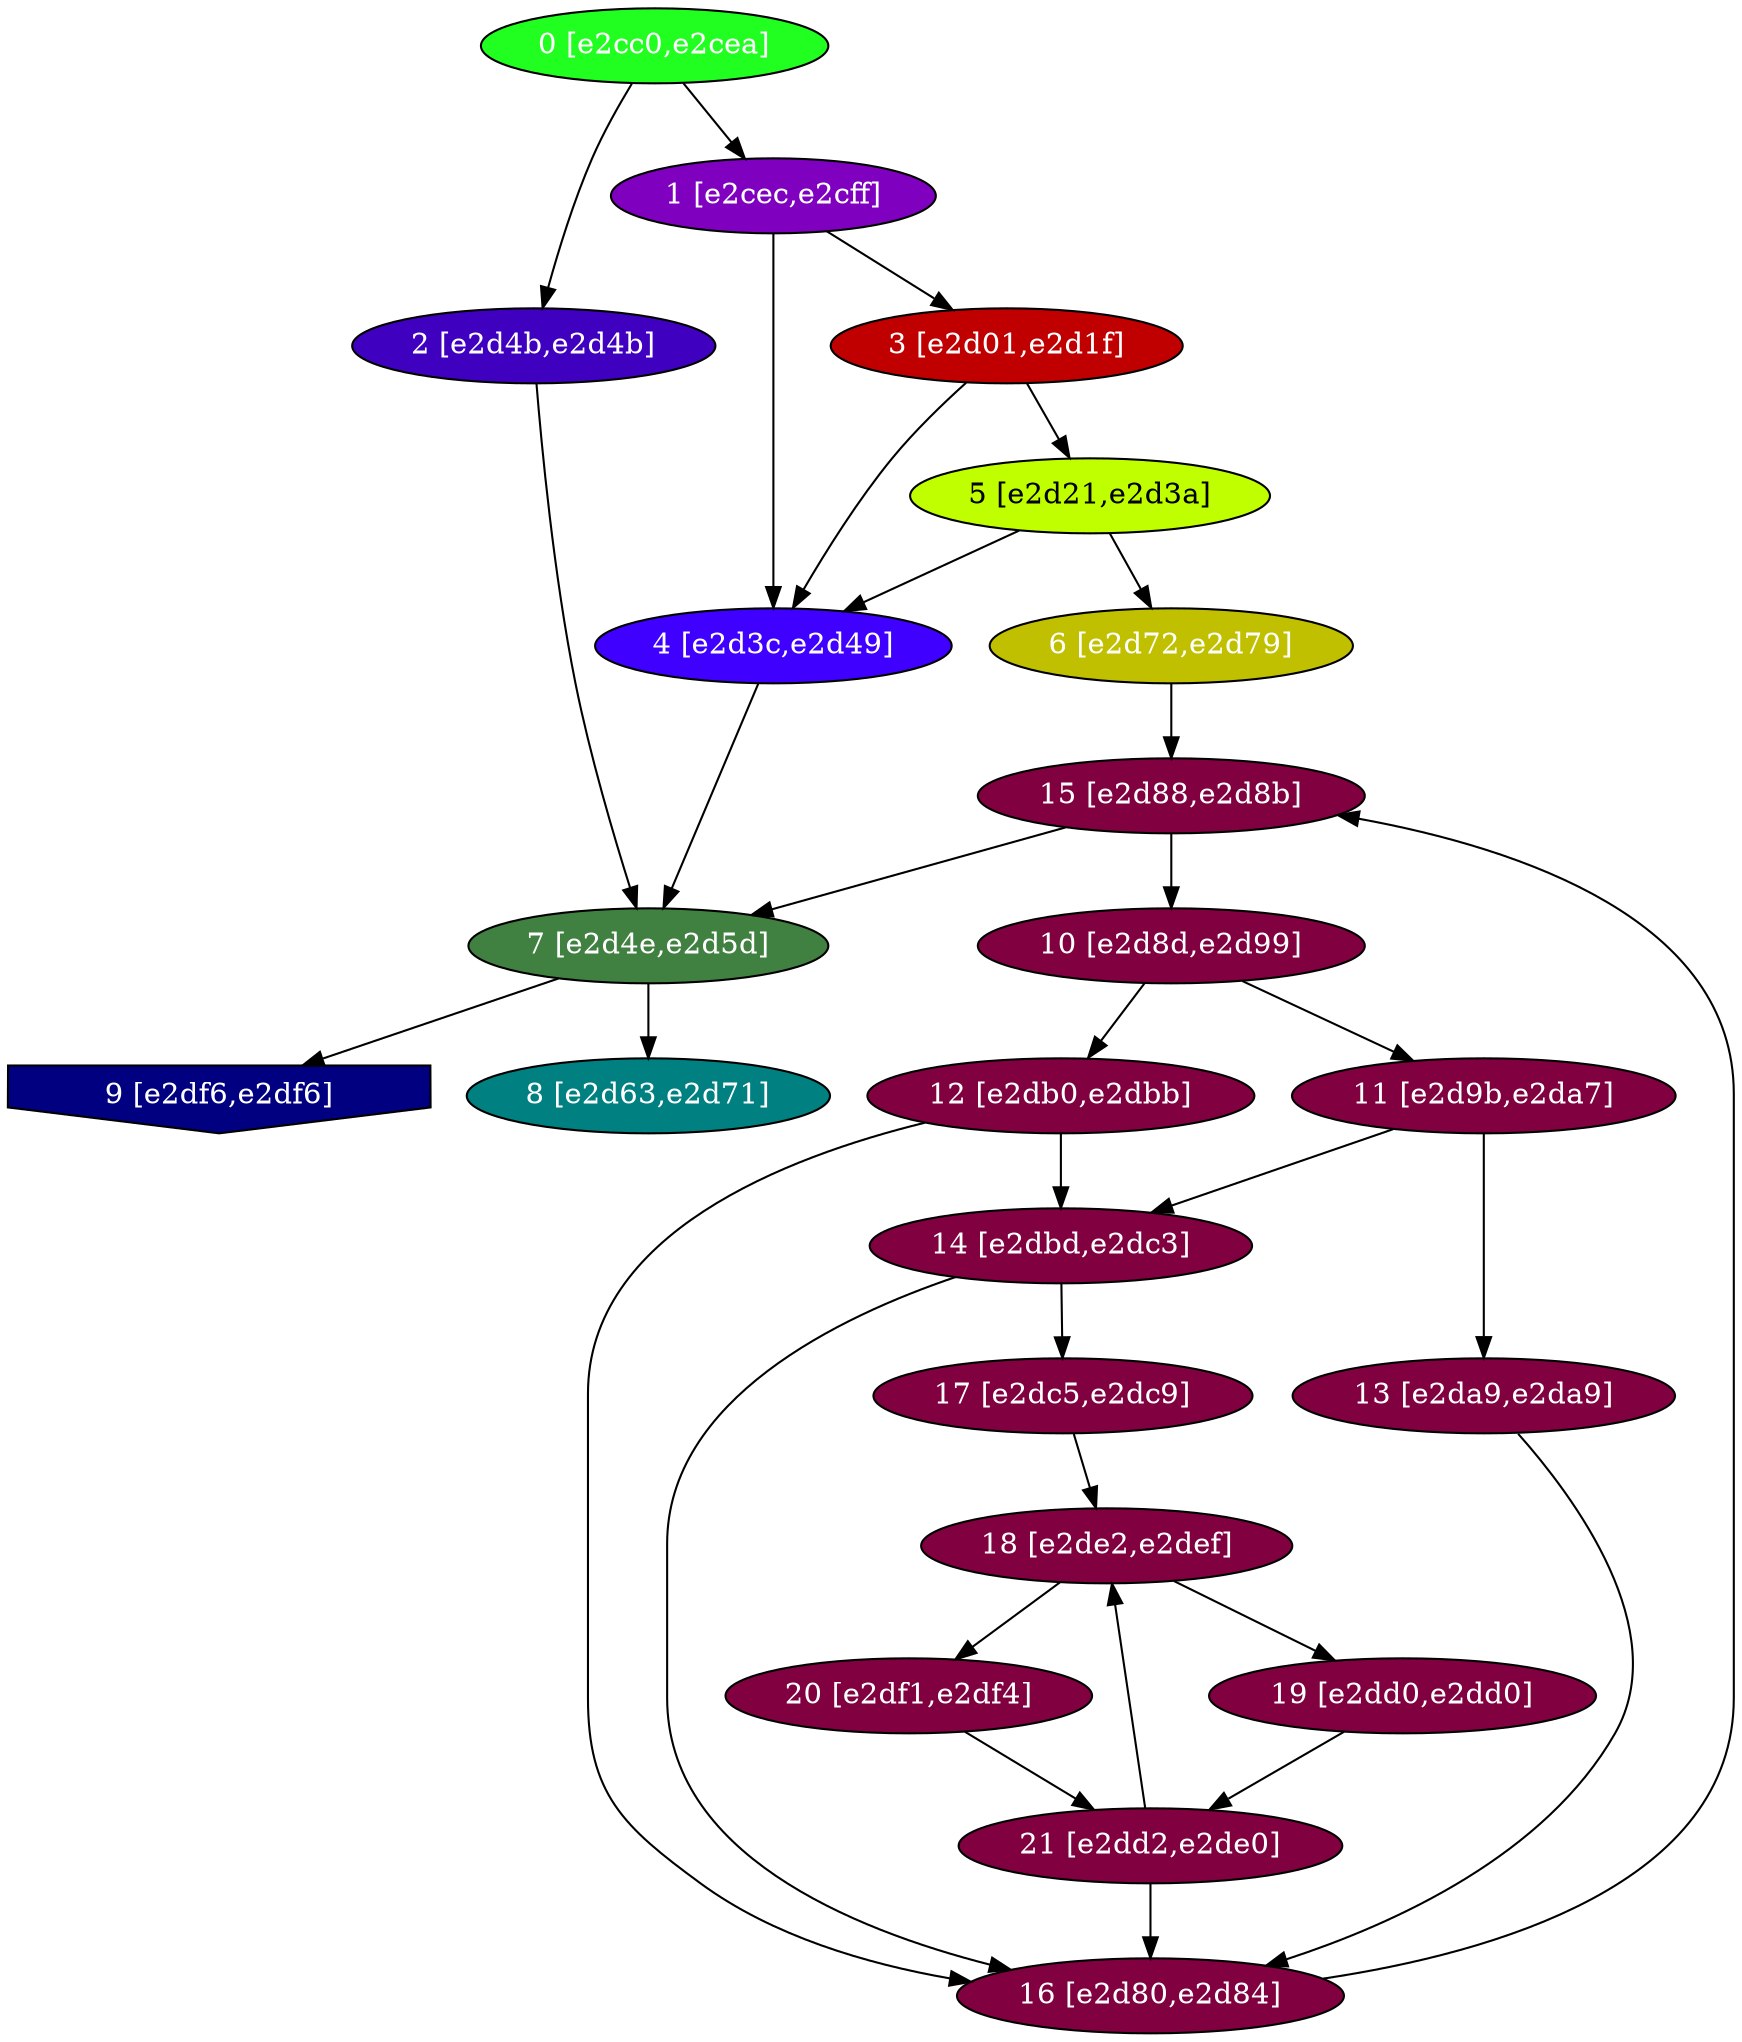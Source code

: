 diGraph libnss3{
	libnss3_0  [style=filled fillcolor="#20FF20" fontcolor="#ffffff" shape=oval label="0 [e2cc0,e2cea]"]
	libnss3_1  [style=filled fillcolor="#8000C0" fontcolor="#ffffff" shape=oval label="1 [e2cec,e2cff]"]
	libnss3_2  [style=filled fillcolor="#4000C0" fontcolor="#ffffff" shape=oval label="2 [e2d4b,e2d4b]"]
	libnss3_3  [style=filled fillcolor="#C00000" fontcolor="#ffffff" shape=oval label="3 [e2d01,e2d1f]"]
	libnss3_4  [style=filled fillcolor="#4000FF" fontcolor="#ffffff" shape=oval label="4 [e2d3c,e2d49]"]
	libnss3_5  [style=filled fillcolor="#C0FF00" fontcolor="#000000" shape=oval label="5 [e2d21,e2d3a]"]
	libnss3_6  [style=filled fillcolor="#C0C000" fontcolor="#ffffff" shape=oval label="6 [e2d72,e2d79]"]
	libnss3_7  [style=filled fillcolor="#408040" fontcolor="#ffffff" shape=oval label="7 [e2d4e,e2d5d]"]
	libnss3_8  [style=filled fillcolor="#008080" fontcolor="#ffffff" shape=oval label="8 [e2d63,e2d71]"]
	libnss3_9  [style=filled fillcolor="#000080" fontcolor="#ffffff" shape=invhouse label="9 [e2df6,e2df6]"]
	libnss3_a  [style=filled fillcolor="#800040" fontcolor="#ffffff" shape=oval label="10 [e2d8d,e2d99]"]
	libnss3_b  [style=filled fillcolor="#800040" fontcolor="#ffffff" shape=oval label="11 [e2d9b,e2da7]"]
	libnss3_c  [style=filled fillcolor="#800040" fontcolor="#ffffff" shape=oval label="12 [e2db0,e2dbb]"]
	libnss3_d  [style=filled fillcolor="#800040" fontcolor="#ffffff" shape=oval label="13 [e2da9,e2da9]"]
	libnss3_e  [style=filled fillcolor="#800040" fontcolor="#ffffff" shape=oval label="14 [e2dbd,e2dc3]"]
	libnss3_f  [style=filled fillcolor="#800040" fontcolor="#ffffff" shape=oval label="15 [e2d88,e2d8b]"]
	libnss3_10  [style=filled fillcolor="#800040" fontcolor="#ffffff" shape=oval label="16 [e2d80,e2d84]"]
	libnss3_11  [style=filled fillcolor="#800040" fontcolor="#ffffff" shape=oval label="17 [e2dc5,e2dc9]"]
	libnss3_12  [style=filled fillcolor="#800040" fontcolor="#ffffff" shape=oval label="18 [e2de2,e2def]"]
	libnss3_13  [style=filled fillcolor="#800040" fontcolor="#ffffff" shape=oval label="19 [e2dd0,e2dd0]"]
	libnss3_14  [style=filled fillcolor="#800040" fontcolor="#ffffff" shape=oval label="20 [e2df1,e2df4]"]
	libnss3_15  [style=filled fillcolor="#800040" fontcolor="#ffffff" shape=oval label="21 [e2dd2,e2de0]"]

	libnss3_0 -> libnss3_1
	libnss3_0 -> libnss3_2
	libnss3_1 -> libnss3_3
	libnss3_1 -> libnss3_4
	libnss3_2 -> libnss3_7
	libnss3_3 -> libnss3_4
	libnss3_3 -> libnss3_5
	libnss3_4 -> libnss3_7
	libnss3_5 -> libnss3_4
	libnss3_5 -> libnss3_6
	libnss3_6 -> libnss3_f
	libnss3_7 -> libnss3_8
	libnss3_7 -> libnss3_9
	libnss3_a -> libnss3_b
	libnss3_a -> libnss3_c
	libnss3_b -> libnss3_d
	libnss3_b -> libnss3_e
	libnss3_c -> libnss3_e
	libnss3_c -> libnss3_10
	libnss3_d -> libnss3_10
	libnss3_e -> libnss3_10
	libnss3_e -> libnss3_11
	libnss3_f -> libnss3_7
	libnss3_f -> libnss3_a
	libnss3_10 -> libnss3_f
	libnss3_11 -> libnss3_12
	libnss3_12 -> libnss3_13
	libnss3_12 -> libnss3_14
	libnss3_13 -> libnss3_15
	libnss3_14 -> libnss3_15
	libnss3_15 -> libnss3_10
	libnss3_15 -> libnss3_12
}